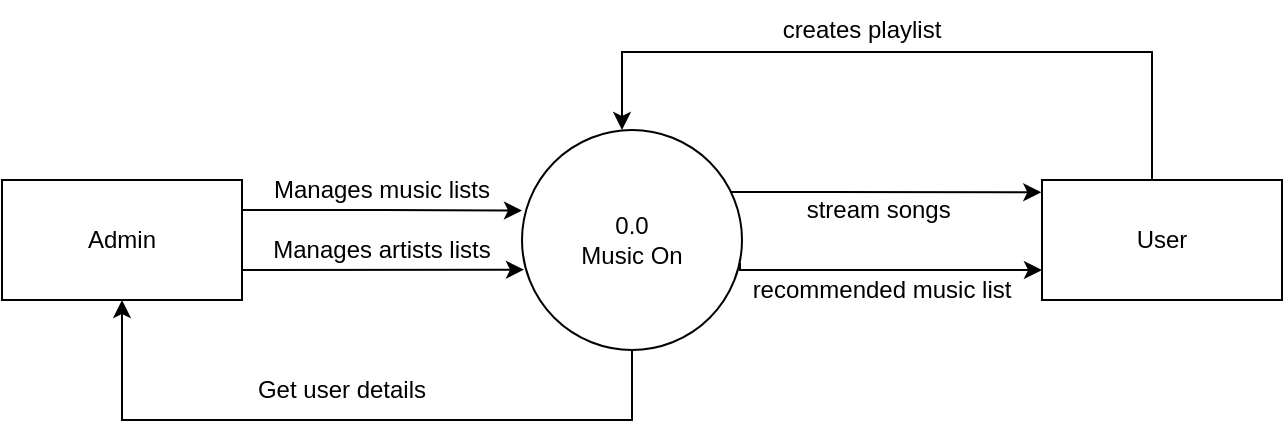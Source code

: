 <mxfile version="24.5.4" type="device">
  <diagram name="Page-1" id="Gbl3NZyBR8y0WwpyT6zp">
    <mxGraphModel dx="850" dy="378" grid="1" gridSize="10" guides="1" tooltips="1" connect="1" arrows="1" fold="1" page="1" pageScale="1" pageWidth="850" pageHeight="1100" math="0" shadow="0">
      <root>
        <mxCell id="0" />
        <mxCell id="1" parent="0" />
        <mxCell id="Jk30d8GXU3tT7Ml_PZad-1" value="Admin" style="rounded=0;whiteSpace=wrap;html=1;" vertex="1" parent="1">
          <mxGeometry x="120" y="190" width="120" height="60" as="geometry" />
        </mxCell>
        <mxCell id="Jk30d8GXU3tT7Ml_PZad-17" style="edgeStyle=orthogonalEdgeStyle;rounded=0;orthogonalLoop=1;jettySize=auto;html=1;exitX=0.5;exitY=0;exitDx=0;exitDy=0;entryX=0.5;entryY=0;entryDx=0;entryDy=0;" edge="1" parent="1">
          <mxGeometry relative="1" as="geometry">
            <mxPoint x="430" y="165" as="targetPoint" />
            <mxPoint x="695.0" y="190" as="sourcePoint" />
            <Array as="points">
              <mxPoint x="695" y="126" />
              <mxPoint x="430" y="126" />
            </Array>
          </mxGeometry>
        </mxCell>
        <mxCell id="Jk30d8GXU3tT7Ml_PZad-2" value="User" style="rounded=0;whiteSpace=wrap;html=1;" vertex="1" parent="1">
          <mxGeometry x="640" y="190" width="120" height="60" as="geometry" />
        </mxCell>
        <mxCell id="Jk30d8GXU3tT7Ml_PZad-12" style="edgeStyle=orthogonalEdgeStyle;rounded=0;orthogonalLoop=1;jettySize=auto;html=1;entryX=0.5;entryY=1;entryDx=0;entryDy=0;" edge="1" parent="1" source="Jk30d8GXU3tT7Ml_PZad-3" target="Jk30d8GXU3tT7Ml_PZad-1">
          <mxGeometry relative="1" as="geometry">
            <mxPoint x="435" y="350" as="targetPoint" />
            <Array as="points">
              <mxPoint x="435" y="310" />
              <mxPoint x="180" y="310" />
            </Array>
          </mxGeometry>
        </mxCell>
        <mxCell id="Jk30d8GXU3tT7Ml_PZad-13" style="edgeStyle=orthogonalEdgeStyle;rounded=0;orthogonalLoop=1;jettySize=auto;html=1;entryX=-0.003;entryY=0.102;entryDx=0;entryDy=0;entryPerimeter=0;" edge="1" parent="1" source="Jk30d8GXU3tT7Ml_PZad-3" target="Jk30d8GXU3tT7Ml_PZad-2">
          <mxGeometry relative="1" as="geometry">
            <Array as="points">
              <mxPoint x="530" y="196" />
              <mxPoint x="530" y="196" />
            </Array>
          </mxGeometry>
        </mxCell>
        <mxCell id="Jk30d8GXU3tT7Ml_PZad-3" value="0.0&lt;div&gt;Music On&lt;/div&gt;" style="ellipse;whiteSpace=wrap;html=1;aspect=fixed;" vertex="1" parent="1">
          <mxGeometry x="380" y="165" width="110" height="110" as="geometry" />
        </mxCell>
        <mxCell id="Jk30d8GXU3tT7Ml_PZad-4" style="edgeStyle=orthogonalEdgeStyle;rounded=0;orthogonalLoop=1;jettySize=auto;html=1;exitX=1;exitY=0.25;exitDx=0;exitDy=0;entryX=0;entryY=0.366;entryDx=0;entryDy=0;entryPerimeter=0;" edge="1" parent="1" source="Jk30d8GXU3tT7Ml_PZad-1" target="Jk30d8GXU3tT7Ml_PZad-3">
          <mxGeometry relative="1" as="geometry" />
        </mxCell>
        <mxCell id="Jk30d8GXU3tT7Ml_PZad-5" value="Manages music lists" style="text;strokeColor=none;align=center;fillColor=none;html=1;verticalAlign=middle;whiteSpace=wrap;rounded=0;" vertex="1" parent="1">
          <mxGeometry x="250" y="180" width="120" height="30" as="geometry" />
        </mxCell>
        <mxCell id="Jk30d8GXU3tT7Ml_PZad-8" value="" style="endArrow=classic;html=1;rounded=0;exitX=1;exitY=0.75;exitDx=0;exitDy=0;entryX=0.009;entryY=0.635;entryDx=0;entryDy=0;entryPerimeter=0;" edge="1" parent="1" source="Jk30d8GXU3tT7Ml_PZad-1" target="Jk30d8GXU3tT7Ml_PZad-3">
          <mxGeometry width="50" height="50" relative="1" as="geometry">
            <mxPoint x="270" y="290" as="sourcePoint" />
            <mxPoint x="320" y="240" as="targetPoint" />
          </mxGeometry>
        </mxCell>
        <mxCell id="Jk30d8GXU3tT7Ml_PZad-9" value="Manages artists lists" style="text;strokeColor=none;align=center;fillColor=none;html=1;verticalAlign=middle;whiteSpace=wrap;rounded=0;" vertex="1" parent="1">
          <mxGeometry x="250" y="210" width="120" height="30" as="geometry" />
        </mxCell>
        <mxCell id="Jk30d8GXU3tT7Ml_PZad-11" value="Get user details" style="text;strokeColor=none;align=center;fillColor=none;html=1;verticalAlign=middle;whiteSpace=wrap;rounded=0;" vertex="1" parent="1">
          <mxGeometry x="240" y="280" width="100" height="30" as="geometry" />
        </mxCell>
        <mxCell id="Jk30d8GXU3tT7Ml_PZad-14" value="stream songs&amp;nbsp;" style="text;strokeColor=none;align=center;fillColor=none;html=1;verticalAlign=middle;whiteSpace=wrap;rounded=0;" vertex="1" parent="1">
          <mxGeometry x="515" y="190" width="90" height="30" as="geometry" />
        </mxCell>
        <mxCell id="Jk30d8GXU3tT7Ml_PZad-15" style="edgeStyle=orthogonalEdgeStyle;rounded=0;orthogonalLoop=1;jettySize=auto;html=1;entryX=0;entryY=0.75;entryDx=0;entryDy=0;exitX=0.991;exitY=0.604;exitDx=0;exitDy=0;exitPerimeter=0;" edge="1" parent="1" source="Jk30d8GXU3tT7Ml_PZad-3" target="Jk30d8GXU3tT7Ml_PZad-2">
          <mxGeometry relative="1" as="geometry">
            <mxPoint x="500" y="230" as="sourcePoint" />
            <mxPoint x="650" y="230" as="targetPoint" />
            <Array as="points">
              <mxPoint x="489" y="235" />
            </Array>
          </mxGeometry>
        </mxCell>
        <mxCell id="Jk30d8GXU3tT7Ml_PZad-16" value="recommended music list" style="text;strokeColor=none;align=center;fillColor=none;html=1;verticalAlign=middle;whiteSpace=wrap;rounded=0;" vertex="1" parent="1">
          <mxGeometry x="490" y="230" width="140" height="30" as="geometry" />
        </mxCell>
        <mxCell id="Jk30d8GXU3tT7Ml_PZad-18" value="creates playlist" style="text;strokeColor=none;align=center;fillColor=none;html=1;verticalAlign=middle;whiteSpace=wrap;rounded=0;" vertex="1" parent="1">
          <mxGeometry x="500" y="100" width="100" height="30" as="geometry" />
        </mxCell>
      </root>
    </mxGraphModel>
  </diagram>
</mxfile>
